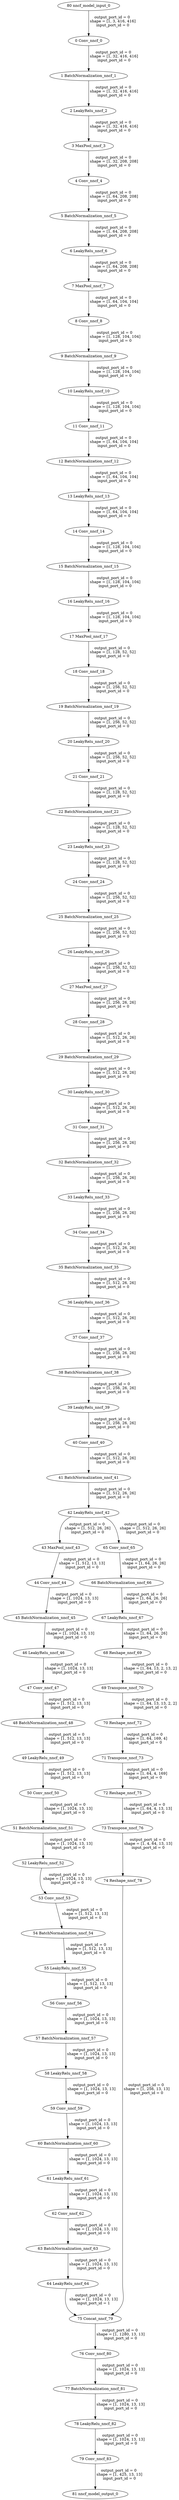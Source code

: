 strict digraph  {
"0 Conv_nncf_0" [id=0, type=Conv];
"1 BatchNormalization_nncf_1" [id=1, type=BatchNormalization];
"2 LeakyRelu_nncf_2" [id=2, type=LeakyRelu];
"3 MaxPool_nncf_3" [id=3, type=MaxPool];
"4 Conv_nncf_4" [id=4, type=Conv];
"5 BatchNormalization_nncf_5" [id=5, type=BatchNormalization];
"6 LeakyRelu_nncf_6" [id=6, type=LeakyRelu];
"7 MaxPool_nncf_7" [id=7, type=MaxPool];
"8 Conv_nncf_8" [id=8, type=Conv];
"9 BatchNormalization_nncf_9" [id=9, type=BatchNormalization];
"10 LeakyRelu_nncf_10" [id=10, type=LeakyRelu];
"11 Conv_nncf_11" [id=11, type=Conv];
"12 BatchNormalization_nncf_12" [id=12, type=BatchNormalization];
"13 LeakyRelu_nncf_13" [id=13, type=LeakyRelu];
"14 Conv_nncf_14" [id=14, type=Conv];
"15 BatchNormalization_nncf_15" [id=15, type=BatchNormalization];
"16 LeakyRelu_nncf_16" [id=16, type=LeakyRelu];
"17 MaxPool_nncf_17" [id=17, type=MaxPool];
"18 Conv_nncf_18" [id=18, type=Conv];
"19 BatchNormalization_nncf_19" [id=19, type=BatchNormalization];
"20 LeakyRelu_nncf_20" [id=20, type=LeakyRelu];
"21 Conv_nncf_21" [id=21, type=Conv];
"22 BatchNormalization_nncf_22" [id=22, type=BatchNormalization];
"23 LeakyRelu_nncf_23" [id=23, type=LeakyRelu];
"24 Conv_nncf_24" [id=24, type=Conv];
"25 BatchNormalization_nncf_25" [id=25, type=BatchNormalization];
"26 LeakyRelu_nncf_26" [id=26, type=LeakyRelu];
"27 MaxPool_nncf_27" [id=27, type=MaxPool];
"28 Conv_nncf_28" [id=28, type=Conv];
"29 BatchNormalization_nncf_29" [id=29, type=BatchNormalization];
"30 LeakyRelu_nncf_30" [id=30, type=LeakyRelu];
"31 Conv_nncf_31" [id=31, type=Conv];
"32 BatchNormalization_nncf_32" [id=32, type=BatchNormalization];
"33 LeakyRelu_nncf_33" [id=33, type=LeakyRelu];
"34 Conv_nncf_34" [id=34, type=Conv];
"35 BatchNormalization_nncf_35" [id=35, type=BatchNormalization];
"36 LeakyRelu_nncf_36" [id=36, type=LeakyRelu];
"37 Conv_nncf_37" [id=37, type=Conv];
"38 BatchNormalization_nncf_38" [id=38, type=BatchNormalization];
"39 LeakyRelu_nncf_39" [id=39, type=LeakyRelu];
"40 Conv_nncf_40" [id=40, type=Conv];
"41 BatchNormalization_nncf_41" [id=41, type=BatchNormalization];
"42 LeakyRelu_nncf_42" [id=42, type=LeakyRelu];
"43 MaxPool_nncf_43" [id=43, type=MaxPool];
"44 Conv_nncf_44" [id=44, type=Conv];
"45 BatchNormalization_nncf_45" [id=45, type=BatchNormalization];
"46 LeakyRelu_nncf_46" [id=46, type=LeakyRelu];
"47 Conv_nncf_47" [id=47, type=Conv];
"48 BatchNormalization_nncf_48" [id=48, type=BatchNormalization];
"49 LeakyRelu_nncf_49" [id=49, type=LeakyRelu];
"50 Conv_nncf_50" [id=50, type=Conv];
"51 BatchNormalization_nncf_51" [id=51, type=BatchNormalization];
"52 LeakyRelu_nncf_52" [id=52, type=LeakyRelu];
"53 Conv_nncf_53" [id=53, type=Conv];
"54 BatchNormalization_nncf_54" [id=54, type=BatchNormalization];
"55 LeakyRelu_nncf_55" [id=55, type=LeakyRelu];
"56 Conv_nncf_56" [id=56, type=Conv];
"57 BatchNormalization_nncf_57" [id=57, type=BatchNormalization];
"58 LeakyRelu_nncf_58" [id=58, type=LeakyRelu];
"59 Conv_nncf_59" [id=59, type=Conv];
"60 BatchNormalization_nncf_60" [id=60, type=BatchNormalization];
"61 LeakyRelu_nncf_61" [id=61, type=LeakyRelu];
"62 Conv_nncf_62" [id=62, type=Conv];
"63 BatchNormalization_nncf_63" [id=63, type=BatchNormalization];
"64 LeakyRelu_nncf_64" [id=64, type=LeakyRelu];
"65 Conv_nncf_65" [id=65, type=Conv];
"66 BatchNormalization_nncf_66" [id=66, type=BatchNormalization];
"67 LeakyRelu_nncf_67" [id=67, type=LeakyRelu];
"68 Reshape_nncf_69" [id=68, type=Reshape];
"69 Transpose_nncf_70" [id=69, type=Transpose];
"70 Reshape_nncf_72" [id=70, type=Reshape];
"71 Transpose_nncf_73" [id=71, type=Transpose];
"72 Reshape_nncf_75" [id=72, type=Reshape];
"73 Transpose_nncf_76" [id=73, type=Transpose];
"74 Reshape_nncf_78" [id=74, type=Reshape];
"75 Concat_nncf_79" [id=75, type=Concat];
"76 Conv_nncf_80" [id=76, type=Conv];
"77 BatchNormalization_nncf_81" [id=77, type=BatchNormalization];
"78 LeakyRelu_nncf_82" [id=78, type=LeakyRelu];
"79 Conv_nncf_83" [id=79, type=Conv];
"80 nncf_model_input_0" [id=80, type=nncf_model_input];
"81 nncf_model_output_0" [id=81, type=nncf_model_output];
"0 Conv_nncf_0" -> "1 BatchNormalization_nncf_1"  [label="output_port_id = 0 \n shape = [1, 32, 416, 416] \n input_port_id = 0 \n ", style=solid];
"1 BatchNormalization_nncf_1" -> "2 LeakyRelu_nncf_2"  [label="output_port_id = 0 \n shape = [1, 32, 416, 416] \n input_port_id = 0 \n ", style=solid];
"2 LeakyRelu_nncf_2" -> "3 MaxPool_nncf_3"  [label="output_port_id = 0 \n shape = [1, 32, 416, 416] \n input_port_id = 0 \n ", style=solid];
"3 MaxPool_nncf_3" -> "4 Conv_nncf_4"  [label="output_port_id = 0 \n shape = [1, 32, 208, 208] \n input_port_id = 0 \n ", style=solid];
"4 Conv_nncf_4" -> "5 BatchNormalization_nncf_5"  [label="output_port_id = 0 \n shape = [1, 64, 208, 208] \n input_port_id = 0 \n ", style=solid];
"5 BatchNormalization_nncf_5" -> "6 LeakyRelu_nncf_6"  [label="output_port_id = 0 \n shape = [1, 64, 208, 208] \n input_port_id = 0 \n ", style=solid];
"6 LeakyRelu_nncf_6" -> "7 MaxPool_nncf_7"  [label="output_port_id = 0 \n shape = [1, 64, 208, 208] \n input_port_id = 0 \n ", style=solid];
"7 MaxPool_nncf_7" -> "8 Conv_nncf_8"  [label="output_port_id = 0 \n shape = [1, 64, 104, 104] \n input_port_id = 0 \n ", style=solid];
"8 Conv_nncf_8" -> "9 BatchNormalization_nncf_9"  [label="output_port_id = 0 \n shape = [1, 128, 104, 104] \n input_port_id = 0 \n ", style=solid];
"9 BatchNormalization_nncf_9" -> "10 LeakyRelu_nncf_10"  [label="output_port_id = 0 \n shape = [1, 128, 104, 104] \n input_port_id = 0 \n ", style=solid];
"10 LeakyRelu_nncf_10" -> "11 Conv_nncf_11"  [label="output_port_id = 0 \n shape = [1, 128, 104, 104] \n input_port_id = 0 \n ", style=solid];
"11 Conv_nncf_11" -> "12 BatchNormalization_nncf_12"  [label="output_port_id = 0 \n shape = [1, 64, 104, 104] \n input_port_id = 0 \n ", style=solid];
"12 BatchNormalization_nncf_12" -> "13 LeakyRelu_nncf_13"  [label="output_port_id = 0 \n shape = [1, 64, 104, 104] \n input_port_id = 0 \n ", style=solid];
"13 LeakyRelu_nncf_13" -> "14 Conv_nncf_14"  [label="output_port_id = 0 \n shape = [1, 64, 104, 104] \n input_port_id = 0 \n ", style=solid];
"14 Conv_nncf_14" -> "15 BatchNormalization_nncf_15"  [label="output_port_id = 0 \n shape = [1, 128, 104, 104] \n input_port_id = 0 \n ", style=solid];
"15 BatchNormalization_nncf_15" -> "16 LeakyRelu_nncf_16"  [label="output_port_id = 0 \n shape = [1, 128, 104, 104] \n input_port_id = 0 \n ", style=solid];
"16 LeakyRelu_nncf_16" -> "17 MaxPool_nncf_17"  [label="output_port_id = 0 \n shape = [1, 128, 104, 104] \n input_port_id = 0 \n ", style=solid];
"17 MaxPool_nncf_17" -> "18 Conv_nncf_18"  [label="output_port_id = 0 \n shape = [1, 128, 52, 52] \n input_port_id = 0 \n ", style=solid];
"18 Conv_nncf_18" -> "19 BatchNormalization_nncf_19"  [label="output_port_id = 0 \n shape = [1, 256, 52, 52] \n input_port_id = 0 \n ", style=solid];
"19 BatchNormalization_nncf_19" -> "20 LeakyRelu_nncf_20"  [label="output_port_id = 0 \n shape = [1, 256, 52, 52] \n input_port_id = 0 \n ", style=solid];
"20 LeakyRelu_nncf_20" -> "21 Conv_nncf_21"  [label="output_port_id = 0 \n shape = [1, 256, 52, 52] \n input_port_id = 0 \n ", style=solid];
"21 Conv_nncf_21" -> "22 BatchNormalization_nncf_22"  [label="output_port_id = 0 \n shape = [1, 128, 52, 52] \n input_port_id = 0 \n ", style=solid];
"22 BatchNormalization_nncf_22" -> "23 LeakyRelu_nncf_23"  [label="output_port_id = 0 \n shape = [1, 128, 52, 52] \n input_port_id = 0 \n ", style=solid];
"23 LeakyRelu_nncf_23" -> "24 Conv_nncf_24"  [label="output_port_id = 0 \n shape = [1, 128, 52, 52] \n input_port_id = 0 \n ", style=solid];
"24 Conv_nncf_24" -> "25 BatchNormalization_nncf_25"  [label="output_port_id = 0 \n shape = [1, 256, 52, 52] \n input_port_id = 0 \n ", style=solid];
"25 BatchNormalization_nncf_25" -> "26 LeakyRelu_nncf_26"  [label="output_port_id = 0 \n shape = [1, 256, 52, 52] \n input_port_id = 0 \n ", style=solid];
"26 LeakyRelu_nncf_26" -> "27 MaxPool_nncf_27"  [label="output_port_id = 0 \n shape = [1, 256, 52, 52] \n input_port_id = 0 \n ", style=solid];
"27 MaxPool_nncf_27" -> "28 Conv_nncf_28"  [label="output_port_id = 0 \n shape = [1, 256, 26, 26] \n input_port_id = 0 \n ", style=solid];
"28 Conv_nncf_28" -> "29 BatchNormalization_nncf_29"  [label="output_port_id = 0 \n shape = [1, 512, 26, 26] \n input_port_id = 0 \n ", style=solid];
"29 BatchNormalization_nncf_29" -> "30 LeakyRelu_nncf_30"  [label="output_port_id = 0 \n shape = [1, 512, 26, 26] \n input_port_id = 0 \n ", style=solid];
"30 LeakyRelu_nncf_30" -> "31 Conv_nncf_31"  [label="output_port_id = 0 \n shape = [1, 512, 26, 26] \n input_port_id = 0 \n ", style=solid];
"31 Conv_nncf_31" -> "32 BatchNormalization_nncf_32"  [label="output_port_id = 0 \n shape = [1, 256, 26, 26] \n input_port_id = 0 \n ", style=solid];
"32 BatchNormalization_nncf_32" -> "33 LeakyRelu_nncf_33"  [label="output_port_id = 0 \n shape = [1, 256, 26, 26] \n input_port_id = 0 \n ", style=solid];
"33 LeakyRelu_nncf_33" -> "34 Conv_nncf_34"  [label="output_port_id = 0 \n shape = [1, 256, 26, 26] \n input_port_id = 0 \n ", style=solid];
"34 Conv_nncf_34" -> "35 BatchNormalization_nncf_35"  [label="output_port_id = 0 \n shape = [1, 512, 26, 26] \n input_port_id = 0 \n ", style=solid];
"35 BatchNormalization_nncf_35" -> "36 LeakyRelu_nncf_36"  [label="output_port_id = 0 \n shape = [1, 512, 26, 26] \n input_port_id = 0 \n ", style=solid];
"36 LeakyRelu_nncf_36" -> "37 Conv_nncf_37"  [label="output_port_id = 0 \n shape = [1, 512, 26, 26] \n input_port_id = 0 \n ", style=solid];
"37 Conv_nncf_37" -> "38 BatchNormalization_nncf_38"  [label="output_port_id = 0 \n shape = [1, 256, 26, 26] \n input_port_id = 0 \n ", style=solid];
"38 BatchNormalization_nncf_38" -> "39 LeakyRelu_nncf_39"  [label="output_port_id = 0 \n shape = [1, 256, 26, 26] \n input_port_id = 0 \n ", style=solid];
"39 LeakyRelu_nncf_39" -> "40 Conv_nncf_40"  [label="output_port_id = 0 \n shape = [1, 256, 26, 26] \n input_port_id = 0 \n ", style=solid];
"40 Conv_nncf_40" -> "41 BatchNormalization_nncf_41"  [label="output_port_id = 0 \n shape = [1, 512, 26, 26] \n input_port_id = 0 \n ", style=solid];
"41 BatchNormalization_nncf_41" -> "42 LeakyRelu_nncf_42"  [label="output_port_id = 0 \n shape = [1, 512, 26, 26] \n input_port_id = 0 \n ", style=solid];
"42 LeakyRelu_nncf_42" -> "43 MaxPool_nncf_43"  [label="output_port_id = 0 \n shape = [1, 512, 26, 26] \n input_port_id = 0 \n ", style=solid];
"42 LeakyRelu_nncf_42" -> "65 Conv_nncf_65"  [label="output_port_id = 0 \n shape = [1, 512, 26, 26] \n input_port_id = 0 \n ", style=solid];
"43 MaxPool_nncf_43" -> "44 Conv_nncf_44"  [label="output_port_id = 0 \n shape = [1, 512, 13, 13] \n input_port_id = 0 \n ", style=solid];
"44 Conv_nncf_44" -> "45 BatchNormalization_nncf_45"  [label="output_port_id = 0 \n shape = [1, 1024, 13, 13] \n input_port_id = 0 \n ", style=solid];
"45 BatchNormalization_nncf_45" -> "46 LeakyRelu_nncf_46"  [label="output_port_id = 0 \n shape = [1, 1024, 13, 13] \n input_port_id = 0 \n ", style=solid];
"46 LeakyRelu_nncf_46" -> "47 Conv_nncf_47"  [label="output_port_id = 0 \n shape = [1, 1024, 13, 13] \n input_port_id = 0 \n ", style=solid];
"47 Conv_nncf_47" -> "48 BatchNormalization_nncf_48"  [label="output_port_id = 0 \n shape = [1, 512, 13, 13] \n input_port_id = 0 \n ", style=solid];
"48 BatchNormalization_nncf_48" -> "49 LeakyRelu_nncf_49"  [label="output_port_id = 0 \n shape = [1, 512, 13, 13] \n input_port_id = 0 \n ", style=solid];
"49 LeakyRelu_nncf_49" -> "50 Conv_nncf_50"  [label="output_port_id = 0 \n shape = [1, 512, 13, 13] \n input_port_id = 0 \n ", style=solid];
"50 Conv_nncf_50" -> "51 BatchNormalization_nncf_51"  [label="output_port_id = 0 \n shape = [1, 1024, 13, 13] \n input_port_id = 0 \n ", style=solid];
"51 BatchNormalization_nncf_51" -> "52 LeakyRelu_nncf_52"  [label="output_port_id = 0 \n shape = [1, 1024, 13, 13] \n input_port_id = 0 \n ", style=solid];
"52 LeakyRelu_nncf_52" -> "53 Conv_nncf_53"  [label="output_port_id = 0 \n shape = [1, 1024, 13, 13] \n input_port_id = 0 \n ", style=solid];
"53 Conv_nncf_53" -> "54 BatchNormalization_nncf_54"  [label="output_port_id = 0 \n shape = [1, 512, 13, 13] \n input_port_id = 0 \n ", style=solid];
"54 BatchNormalization_nncf_54" -> "55 LeakyRelu_nncf_55"  [label="output_port_id = 0 \n shape = [1, 512, 13, 13] \n input_port_id = 0 \n ", style=solid];
"55 LeakyRelu_nncf_55" -> "56 Conv_nncf_56"  [label="output_port_id = 0 \n shape = [1, 512, 13, 13] \n input_port_id = 0 \n ", style=solid];
"56 Conv_nncf_56" -> "57 BatchNormalization_nncf_57"  [label="output_port_id = 0 \n shape = [1, 1024, 13, 13] \n input_port_id = 0 \n ", style=solid];
"57 BatchNormalization_nncf_57" -> "58 LeakyRelu_nncf_58"  [label="output_port_id = 0 \n shape = [1, 1024, 13, 13] \n input_port_id = 0 \n ", style=solid];
"58 LeakyRelu_nncf_58" -> "59 Conv_nncf_59"  [label="output_port_id = 0 \n shape = [1, 1024, 13, 13] \n input_port_id = 0 \n ", style=solid];
"59 Conv_nncf_59" -> "60 BatchNormalization_nncf_60"  [label="output_port_id = 0 \n shape = [1, 1024, 13, 13] \n input_port_id = 0 \n ", style=solid];
"60 BatchNormalization_nncf_60" -> "61 LeakyRelu_nncf_61"  [label="output_port_id = 0 \n shape = [1, 1024, 13, 13] \n input_port_id = 0 \n ", style=solid];
"61 LeakyRelu_nncf_61" -> "62 Conv_nncf_62"  [label="output_port_id = 0 \n shape = [1, 1024, 13, 13] \n input_port_id = 0 \n ", style=solid];
"62 Conv_nncf_62" -> "63 BatchNormalization_nncf_63"  [label="output_port_id = 0 \n shape = [1, 1024, 13, 13] \n input_port_id = 0 \n ", style=solid];
"63 BatchNormalization_nncf_63" -> "64 LeakyRelu_nncf_64"  [label="output_port_id = 0 \n shape = [1, 1024, 13, 13] \n input_port_id = 0 \n ", style=solid];
"64 LeakyRelu_nncf_64" -> "75 Concat_nncf_79"  [label="output_port_id = 0 \n shape = [1, 1024, 13, 13] \n input_port_id = 1 \n ", style=solid];
"65 Conv_nncf_65" -> "66 BatchNormalization_nncf_66"  [label="output_port_id = 0 \n shape = [1, 64, 26, 26] \n input_port_id = 0 \n ", style=solid];
"66 BatchNormalization_nncf_66" -> "67 LeakyRelu_nncf_67"  [label="output_port_id = 0 \n shape = [1, 64, 26, 26] \n input_port_id = 0 \n ", style=solid];
"67 LeakyRelu_nncf_67" -> "68 Reshape_nncf_69"  [label="output_port_id = 0 \n shape = [1, 64, 26, 26] \n input_port_id = 0 \n ", style=solid];
"68 Reshape_nncf_69" -> "69 Transpose_nncf_70"  [label="output_port_id = 0 \n shape = [1, 64, 13, 2, 13, 2] \n input_port_id = 0 \n ", style=solid];
"69 Transpose_nncf_70" -> "70 Reshape_nncf_72"  [label="output_port_id = 0 \n shape = [1, 64, 13, 13, 2, 2] \n input_port_id = 0 \n ", style=solid];
"70 Reshape_nncf_72" -> "71 Transpose_nncf_73"  [label="output_port_id = 0 \n shape = [1, 64, 169, 4] \n input_port_id = 0 \n ", style=solid];
"71 Transpose_nncf_73" -> "72 Reshape_nncf_75"  [label="output_port_id = 0 \n shape = [1, 64, 4, 169] \n input_port_id = 0 \n ", style=solid];
"72 Reshape_nncf_75" -> "73 Transpose_nncf_76"  [label="output_port_id = 0 \n shape = [1, 64, 4, 13, 13] \n input_port_id = 0 \n ", style=solid];
"73 Transpose_nncf_76" -> "74 Reshape_nncf_78"  [label="output_port_id = 0 \n shape = [1, 4, 64, 13, 13] \n input_port_id = 0 \n ", style=solid];
"74 Reshape_nncf_78" -> "75 Concat_nncf_79"  [label="output_port_id = 0 \n shape = [1, 256, 13, 13] \n input_port_id = 0 \n ", style=solid];
"75 Concat_nncf_79" -> "76 Conv_nncf_80"  [label="output_port_id = 0 \n shape = [1, 1280, 13, 13] \n input_port_id = 0 \n ", style=solid];
"76 Conv_nncf_80" -> "77 BatchNormalization_nncf_81"  [label="output_port_id = 0 \n shape = [1, 1024, 13, 13] \n input_port_id = 0 \n ", style=solid];
"77 BatchNormalization_nncf_81" -> "78 LeakyRelu_nncf_82"  [label="output_port_id = 0 \n shape = [1, 1024, 13, 13] \n input_port_id = 0 \n ", style=solid];
"78 LeakyRelu_nncf_82" -> "79 Conv_nncf_83"  [label="output_port_id = 0 \n shape = [1, 1024, 13, 13] \n input_port_id = 0 \n ", style=solid];
"79 Conv_nncf_83" -> "81 nncf_model_output_0"  [label="output_port_id = 0 \n shape = [1, 425, 13, 13] \n input_port_id = 0 \n ", style=solid];
"80 nncf_model_input_0" -> "0 Conv_nncf_0"  [label="output_port_id = 0 \n shape = [1, 3, 416, 416] \n input_port_id = 0 \n ", style=solid];
}
